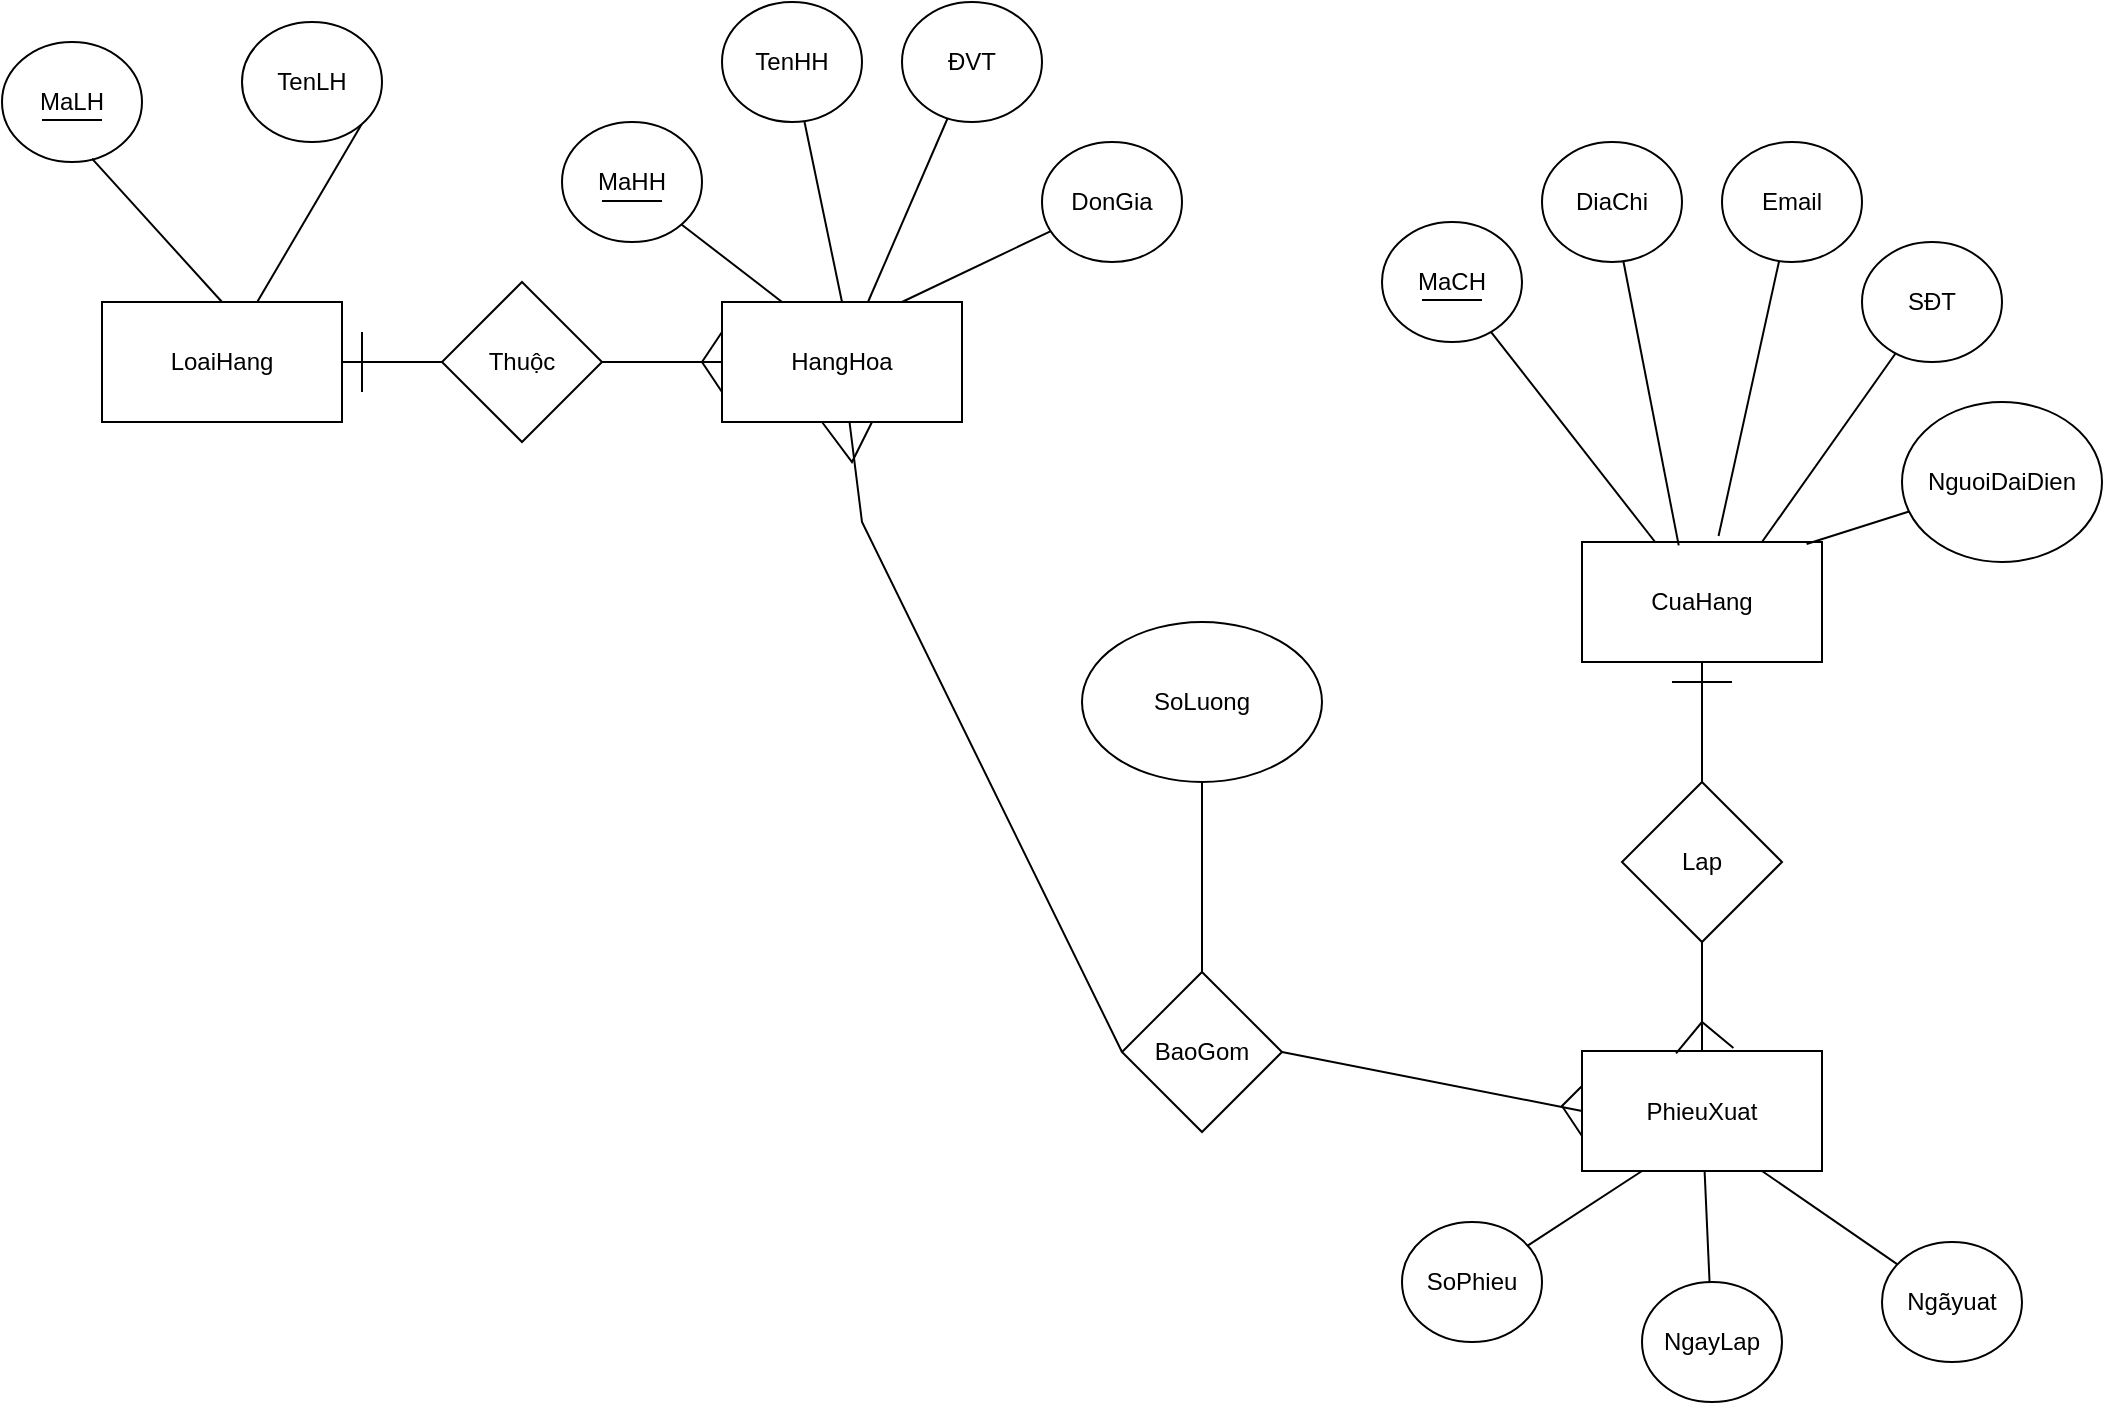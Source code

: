 <mxfile version="21.0.7" type="device"><diagram name="Page-1" id="sd65fZfdbc2yMyLcVuaa"><mxGraphModel dx="1177" dy="769" grid="1" gridSize="10" guides="1" tooltips="1" connect="1" arrows="1" fold="1" page="1" pageScale="1" pageWidth="827" pageHeight="1169" math="0" shadow="0"><root><mxCell id="0"/><mxCell id="1" parent="0"/><mxCell id="l4ED5ChJCYwHQNLrTACo-1" value="LoaiHang" style="rounded=0;whiteSpace=wrap;html=1;" vertex="1" parent="1"><mxGeometry x="60" y="210" width="120" height="60" as="geometry"/></mxCell><mxCell id="l4ED5ChJCYwHQNLrTACo-2" value="Thuộc" style="rhombus;whiteSpace=wrap;html=1;" vertex="1" parent="1"><mxGeometry x="230" y="200" width="80" height="80" as="geometry"/></mxCell><mxCell id="l4ED5ChJCYwHQNLrTACo-5" value="HangHoa" style="rounded=0;whiteSpace=wrap;html=1;" vertex="1" parent="1"><mxGeometry x="370" y="210" width="120" height="60" as="geometry"/></mxCell><mxCell id="l4ED5ChJCYwHQNLrTACo-6" value="MaLH" style="ellipse;whiteSpace=wrap;html=1;" vertex="1" parent="1"><mxGeometry x="10" y="80" width="70" height="60" as="geometry"/></mxCell><mxCell id="l4ED5ChJCYwHQNLrTACo-7" value="TenLH" style="ellipse;whiteSpace=wrap;html=1;" vertex="1" parent="1"><mxGeometry x="130" y="70" width="70" height="60" as="geometry"/></mxCell><mxCell id="l4ED5ChJCYwHQNLrTACo-8" value="MaHH" style="ellipse;whiteSpace=wrap;html=1;" vertex="1" parent="1"><mxGeometry x="290" y="120" width="70" height="60" as="geometry"/></mxCell><mxCell id="l4ED5ChJCYwHQNLrTACo-9" value="TenHH" style="ellipse;whiteSpace=wrap;html=1;" vertex="1" parent="1"><mxGeometry x="370" y="60" width="70" height="60" as="geometry"/></mxCell><mxCell id="l4ED5ChJCYwHQNLrTACo-10" value="ĐVT" style="ellipse;whiteSpace=wrap;html=1;" vertex="1" parent="1"><mxGeometry x="460" y="60" width="70" height="60" as="geometry"/></mxCell><mxCell id="l4ED5ChJCYwHQNLrTACo-11" value="DonGia" style="ellipse;whiteSpace=wrap;html=1;" vertex="1" parent="1"><mxGeometry x="530" y="130" width="70" height="60" as="geometry"/></mxCell><mxCell id="l4ED5ChJCYwHQNLrTACo-12" value="" style="endArrow=none;html=1;rounded=0;" edge="1" parent="1" source="l4ED5ChJCYwHQNLrTACo-2" target="l4ED5ChJCYwHQNLrTACo-5"><mxGeometry width="50" height="50" relative="1" as="geometry"><mxPoint x="310" y="240" as="sourcePoint"/><mxPoint x="360" y="190" as="targetPoint"/></mxGeometry></mxCell><mxCell id="l4ED5ChJCYwHQNLrTACo-13" value="" style="endArrow=none;html=1;rounded=0;entryX=0;entryY=0.5;entryDx=0;entryDy=0;exitX=1;exitY=0.5;exitDx=0;exitDy=0;" edge="1" parent="1" source="l4ED5ChJCYwHQNLrTACo-1" target="l4ED5ChJCYwHQNLrTACo-2"><mxGeometry width="50" height="50" relative="1" as="geometry"><mxPoint x="180" y="225" as="sourcePoint"/><mxPoint x="220" y="190" as="targetPoint"/></mxGeometry></mxCell><mxCell id="l4ED5ChJCYwHQNLrTACo-14" value="" style="endArrow=none;html=1;rounded=0;exitX=0.5;exitY=0;exitDx=0;exitDy=0;entryX=0.643;entryY=0.972;entryDx=0;entryDy=0;entryPerimeter=0;" edge="1" parent="1" source="l4ED5ChJCYwHQNLrTACo-1" target="l4ED5ChJCYwHQNLrTACo-6"><mxGeometry width="50" height="50" relative="1" as="geometry"><mxPoint x="10" y="175" as="sourcePoint"/><mxPoint x="60" y="125" as="targetPoint"/></mxGeometry></mxCell><mxCell id="l4ED5ChJCYwHQNLrTACo-15" value="" style="endArrow=none;html=1;rounded=0;entryX=1;entryY=1;entryDx=0;entryDy=0;" edge="1" parent="1" source="l4ED5ChJCYwHQNLrTACo-1" target="l4ED5ChJCYwHQNLrTACo-7"><mxGeometry width="50" height="50" relative="1" as="geometry"><mxPoint x="110" y="180" as="sourcePoint"/><mxPoint x="160" y="130" as="targetPoint"/></mxGeometry></mxCell><mxCell id="l4ED5ChJCYwHQNLrTACo-17" value="" style="endArrow=none;html=1;rounded=0;exitX=0.5;exitY=0;exitDx=0;exitDy=0;" edge="1" parent="1" source="l4ED5ChJCYwHQNLrTACo-5" target="l4ED5ChJCYwHQNLrTACo-9"><mxGeometry width="50" height="50" relative="1" as="geometry"><mxPoint x="462.5" y="186" as="sourcePoint"/><mxPoint x="397.5" y="114" as="targetPoint"/></mxGeometry></mxCell><mxCell id="l4ED5ChJCYwHQNLrTACo-18" value="" style="endArrow=none;html=1;rounded=0;exitX=0.25;exitY=0;exitDx=0;exitDy=0;entryX=1;entryY=1;entryDx=0;entryDy=0;" edge="1" parent="1" source="l4ED5ChJCYwHQNLrTACo-5" target="l4ED5ChJCYwHQNLrTACo-8"><mxGeometry width="50" height="50" relative="1" as="geometry"><mxPoint x="360" y="250" as="sourcePoint"/><mxPoint x="341" y="160" as="targetPoint"/></mxGeometry></mxCell><mxCell id="l4ED5ChJCYwHQNLrTACo-19" value="" style="endArrow=none;html=1;rounded=0;" edge="1" parent="1" source="l4ED5ChJCYwHQNLrTACo-5" target="l4ED5ChJCYwHQNLrTACo-10"><mxGeometry width="50" height="50" relative="1" as="geometry"><mxPoint x="450" y="230" as="sourcePoint"/><mxPoint x="431" y="140" as="targetPoint"/></mxGeometry></mxCell><mxCell id="l4ED5ChJCYwHQNLrTACo-20" value="" style="endArrow=none;html=1;rounded=0;exitX=0.75;exitY=0;exitDx=0;exitDy=0;" edge="1" parent="1" source="l4ED5ChJCYwHQNLrTACo-5" target="l4ED5ChJCYwHQNLrTACo-11"><mxGeometry width="50" height="50" relative="1" as="geometry"><mxPoint x="460" y="240" as="sourcePoint"/><mxPoint x="441" y="150" as="targetPoint"/></mxGeometry></mxCell><mxCell id="l4ED5ChJCYwHQNLrTACo-21" value="" style="endArrow=none;html=1;rounded=0;" edge="1" parent="1"><mxGeometry width="50" height="50" relative="1" as="geometry"><mxPoint x="190" y="255" as="sourcePoint"/><mxPoint x="190" y="225" as="targetPoint"/></mxGeometry></mxCell><mxCell id="l4ED5ChJCYwHQNLrTACo-23" value="" style="endArrow=none;html=1;rounded=0;entryX=0;entryY=0.25;entryDx=0;entryDy=0;exitX=0;exitY=0.75;exitDx=0;exitDy=0;" edge="1" parent="1" source="l4ED5ChJCYwHQNLrTACo-5" target="l4ED5ChJCYwHQNLrTACo-5"><mxGeometry width="50" height="50" relative="1" as="geometry"><mxPoint x="350" y="255" as="sourcePoint"/><mxPoint x="350" y="225" as="targetPoint"/><Array as="points"><mxPoint x="360" y="240"/></Array></mxGeometry></mxCell><mxCell id="l4ED5ChJCYwHQNLrTACo-24" value="CuaHang" style="rounded=0;whiteSpace=wrap;html=1;" vertex="1" parent="1"><mxGeometry x="800" y="330" width="120" height="60" as="geometry"/></mxCell><mxCell id="l4ED5ChJCYwHQNLrTACo-25" value="MaCH" style="ellipse;whiteSpace=wrap;html=1;" vertex="1" parent="1"><mxGeometry x="700" y="170" width="70" height="60" as="geometry"/></mxCell><mxCell id="l4ED5ChJCYwHQNLrTACo-26" value="DiaChi" style="ellipse;whiteSpace=wrap;html=1;" vertex="1" parent="1"><mxGeometry x="780" y="130" width="70" height="60" as="geometry"/></mxCell><mxCell id="l4ED5ChJCYwHQNLrTACo-27" value="Email" style="ellipse;whiteSpace=wrap;html=1;" vertex="1" parent="1"><mxGeometry x="870" y="130" width="70" height="60" as="geometry"/></mxCell><mxCell id="l4ED5ChJCYwHQNLrTACo-28" value="SĐT" style="ellipse;whiteSpace=wrap;html=1;" vertex="1" parent="1"><mxGeometry x="940" y="180" width="70" height="60" as="geometry"/></mxCell><mxCell id="l4ED5ChJCYwHQNLrTACo-29" value="NguoiDaiDien" style="ellipse;whiteSpace=wrap;html=1;" vertex="1" parent="1"><mxGeometry x="960" y="260" width="100" height="80" as="geometry"/></mxCell><mxCell id="l4ED5ChJCYwHQNLrTACo-32" value="" style="endArrow=none;html=1;rounded=0;exitX=0.403;exitY=0.028;exitDx=0;exitDy=0;exitPerimeter=0;" edge="1" parent="1" source="l4ED5ChJCYwHQNLrTACo-24" target="l4ED5ChJCYwHQNLrTACo-26"><mxGeometry width="50" height="50" relative="1" as="geometry"><mxPoint x="870" y="330" as="sourcePoint"/><mxPoint x="810" y="185.5" as="targetPoint"/></mxGeometry></mxCell><mxCell id="l4ED5ChJCYwHQNLrTACo-33" value="" style="endArrow=none;html=1;rounded=0;" edge="1" parent="1" source="l4ED5ChJCYwHQNLrTACo-24" target="l4ED5ChJCYwHQNLrTACo-25"><mxGeometry width="50" height="50" relative="1" as="geometry"><mxPoint x="843" y="260" as="sourcePoint"/><mxPoint x="770" y="240" as="targetPoint"/></mxGeometry></mxCell><mxCell id="l4ED5ChJCYwHQNLrTACo-35" value="" style="endArrow=none;html=1;rounded=0;exitX=0.569;exitY=-0.05;exitDx=0;exitDy=0;exitPerimeter=0;" edge="1" parent="1" source="l4ED5ChJCYwHQNLrTACo-24" target="l4ED5ChJCYwHQNLrTACo-27"><mxGeometry width="50" height="50" relative="1" as="geometry"><mxPoint x="872" y="336" as="sourcePoint"/><mxPoint x="833" y="199" as="targetPoint"/></mxGeometry></mxCell><mxCell id="l4ED5ChJCYwHQNLrTACo-36" value="" style="endArrow=none;html=1;rounded=0;exitX=0.75;exitY=0;exitDx=0;exitDy=0;" edge="1" parent="1" source="l4ED5ChJCYwHQNLrTACo-24" target="l4ED5ChJCYwHQNLrTACo-28"><mxGeometry width="50" height="50" relative="1" as="geometry"><mxPoint x="882" y="346" as="sourcePoint"/><mxPoint x="843" y="209" as="targetPoint"/></mxGeometry></mxCell><mxCell id="l4ED5ChJCYwHQNLrTACo-37" value="" style="endArrow=none;html=1;rounded=0;exitX=0.936;exitY=0.017;exitDx=0;exitDy=0;exitPerimeter=0;" edge="1" parent="1" source="l4ED5ChJCYwHQNLrTACo-24" target="l4ED5ChJCYwHQNLrTACo-29"><mxGeometry width="50" height="50" relative="1" as="geometry"><mxPoint x="892" y="356" as="sourcePoint"/><mxPoint x="853" y="219" as="targetPoint"/></mxGeometry></mxCell><mxCell id="l4ED5ChJCYwHQNLrTACo-38" value="SoLuong" style="ellipse;whiteSpace=wrap;html=1;" vertex="1" parent="1"><mxGeometry x="550" y="370" width="120" height="80" as="geometry"/></mxCell><mxCell id="l4ED5ChJCYwHQNLrTACo-39" value="" style="endArrow=none;html=1;rounded=0;exitX=0;exitY=0.5;exitDx=0;exitDy=0;" edge="1" parent="1" source="l4ED5ChJCYwHQNLrTACo-40" target="l4ED5ChJCYwHQNLrTACo-5"><mxGeometry width="50" height="50" relative="1" as="geometry"><mxPoint x="510" y="590" as="sourcePoint"/><mxPoint x="863" y="229" as="targetPoint"/><Array as="points"><mxPoint x="440" y="320"/></Array></mxGeometry></mxCell><mxCell id="l4ED5ChJCYwHQNLrTACo-40" value="BaoGom" style="rhombus;whiteSpace=wrap;html=1;" vertex="1" parent="1"><mxGeometry x="570" y="545" width="80" height="80" as="geometry"/></mxCell><mxCell id="l4ED5ChJCYwHQNLrTACo-42" value="" style="endArrow=none;html=1;rounded=0;entryX=0.5;entryY=1;entryDx=0;entryDy=0;" edge="1" parent="1" source="l4ED5ChJCYwHQNLrTACo-40" target="l4ED5ChJCYwHQNLrTACo-38"><mxGeometry width="50" height="50" relative="1" as="geometry"><mxPoint x="510" y="440" as="sourcePoint"/><mxPoint x="560" y="390" as="targetPoint"/></mxGeometry></mxCell><mxCell id="l4ED5ChJCYwHQNLrTACo-43" value="PhieuXuat" style="rounded=0;whiteSpace=wrap;html=1;" vertex="1" parent="1"><mxGeometry x="800" y="584.5" width="120" height="60" as="geometry"/></mxCell><mxCell id="l4ED5ChJCYwHQNLrTACo-44" value="NgayLap" style="ellipse;whiteSpace=wrap;html=1;" vertex="1" parent="1"><mxGeometry x="830" y="700" width="70" height="60" as="geometry"/></mxCell><mxCell id="l4ED5ChJCYwHQNLrTACo-45" value="SoPhieu" style="ellipse;whiteSpace=wrap;html=1;" vertex="1" parent="1"><mxGeometry x="710" y="670" width="70" height="60" as="geometry"/></mxCell><mxCell id="l4ED5ChJCYwHQNLrTACo-46" value="Ngãyuat" style="ellipse;whiteSpace=wrap;html=1;" vertex="1" parent="1"><mxGeometry x="950" y="680" width="70" height="60" as="geometry"/></mxCell><mxCell id="l4ED5ChJCYwHQNLrTACo-47" value="Lap" style="rhombus;whiteSpace=wrap;html=1;" vertex="1" parent="1"><mxGeometry x="820" y="450" width="80" height="80" as="geometry"/></mxCell><mxCell id="l4ED5ChJCYwHQNLrTACo-48" value="" style="endArrow=none;html=1;rounded=0;entryX=0;entryY=0.5;entryDx=0;entryDy=0;exitX=1;exitY=0.5;exitDx=0;exitDy=0;" edge="1" parent="1" source="l4ED5ChJCYwHQNLrTACo-40" target="l4ED5ChJCYwHQNLrTACo-43"><mxGeometry width="50" height="50" relative="1" as="geometry"><mxPoint x="510" y="440" as="sourcePoint"/><mxPoint x="560" y="390" as="targetPoint"/></mxGeometry></mxCell><mxCell id="l4ED5ChJCYwHQNLrTACo-49" value="" style="endArrow=none;html=1;rounded=0;" edge="1" parent="1"><mxGeometry width="50" height="50" relative="1" as="geometry"><mxPoint x="800" y="627" as="sourcePoint"/><mxPoint x="800" y="602" as="targetPoint"/><Array as="points"><mxPoint x="790" y="612"/></Array></mxGeometry></mxCell><mxCell id="l4ED5ChJCYwHQNLrTACo-51" value="" style="endArrow=none;html=1;rounded=0;" edge="1" parent="1" source="l4ED5ChJCYwHQNLrTACo-47" target="l4ED5ChJCYwHQNLrTACo-24"><mxGeometry width="50" height="50" relative="1" as="geometry"><mxPoint x="510" y="440" as="sourcePoint"/><mxPoint x="560" y="390" as="targetPoint"/></mxGeometry></mxCell><mxCell id="l4ED5ChJCYwHQNLrTACo-53" value="" style="endArrow=none;html=1;rounded=0;entryX=0.5;entryY=1;entryDx=0;entryDy=0;" edge="1" parent="1" source="l4ED5ChJCYwHQNLrTACo-43" target="l4ED5ChJCYwHQNLrTACo-47"><mxGeometry width="50" height="50" relative="1" as="geometry"><mxPoint x="870" y="550" as="sourcePoint"/><mxPoint x="859.5" y="530" as="targetPoint"/><Array as="points"/></mxGeometry></mxCell><mxCell id="l4ED5ChJCYwHQNLrTACo-54" value="" style="endArrow=none;html=1;rounded=0;entryX=0.75;entryY=1;entryDx=0;entryDy=0;" edge="1" parent="1" source="l4ED5ChJCYwHQNLrTACo-46" target="l4ED5ChJCYwHQNLrTACo-43"><mxGeometry width="50" height="50" relative="1" as="geometry"><mxPoint x="899" y="690" as="sourcePoint"/><mxPoint x="899" y="630" as="targetPoint"/></mxGeometry></mxCell><mxCell id="l4ED5ChJCYwHQNLrTACo-55" value="" style="endArrow=none;html=1;rounded=0;" edge="1" parent="1" source="l4ED5ChJCYwHQNLrTACo-44" target="l4ED5ChJCYwHQNLrTACo-43"><mxGeometry width="50" height="50" relative="1" as="geometry"><mxPoint x="840" y="700" as="sourcePoint"/><mxPoint x="850" y="680" as="targetPoint"/></mxGeometry></mxCell><mxCell id="l4ED5ChJCYwHQNLrTACo-56" value="" style="endArrow=none;html=1;rounded=0;entryX=0.25;entryY=1;entryDx=0;entryDy=0;" edge="1" parent="1" source="l4ED5ChJCYwHQNLrTACo-45" target="l4ED5ChJCYwHQNLrTACo-43"><mxGeometry width="50" height="50" relative="1" as="geometry"><mxPoint x="825" y="680" as="sourcePoint"/><mxPoint x="825" y="620" as="targetPoint"/></mxGeometry></mxCell><mxCell id="l4ED5ChJCYwHQNLrTACo-57" value="" style="endArrow=none;html=1;rounded=0;" edge="1" parent="1"><mxGeometry width="50" height="50" relative="1" as="geometry"><mxPoint x="845" y="400" as="sourcePoint"/><mxPoint x="875" y="400" as="targetPoint"/></mxGeometry></mxCell><mxCell id="l4ED5ChJCYwHQNLrTACo-58" value="" style="endArrow=none;html=1;rounded=0;" edge="1" parent="1"><mxGeometry width="50" height="50" relative="1" as="geometry"><mxPoint x="420" y="270" as="sourcePoint"/><mxPoint x="445" y="270" as="targetPoint"/><Array as="points"><mxPoint x="435" y="290"/></Array></mxGeometry></mxCell><mxCell id="l4ED5ChJCYwHQNLrTACo-59" value="" style="endArrow=none;html=1;rounded=0;entryX=0.631;entryY=-0.025;entryDx=0;entryDy=0;entryPerimeter=0;exitX=0.392;exitY=0.019;exitDx=0;exitDy=0;exitPerimeter=0;" edge="1" parent="1" source="l4ED5ChJCYwHQNLrTACo-43" target="l4ED5ChJCYwHQNLrTACo-43"><mxGeometry width="50" height="50" relative="1" as="geometry"><mxPoint x="850" y="580" as="sourcePoint"/><mxPoint x="880" y="550" as="targetPoint"/><Array as="points"><mxPoint x="860" y="570"/></Array></mxGeometry></mxCell><mxCell id="l4ED5ChJCYwHQNLrTACo-60" value="" style="endArrow=none;html=1;rounded=0;" edge="1" parent="1"><mxGeometry width="50" height="50" relative="1" as="geometry"><mxPoint x="30" y="119" as="sourcePoint"/><mxPoint x="60" y="119" as="targetPoint"/></mxGeometry></mxCell><mxCell id="l4ED5ChJCYwHQNLrTACo-61" value="" style="endArrow=none;html=1;rounded=0;" edge="1" parent="1"><mxGeometry width="50" height="50" relative="1" as="geometry"><mxPoint x="310" y="159.5" as="sourcePoint"/><mxPoint x="340" y="159.5" as="targetPoint"/></mxGeometry></mxCell><mxCell id="l4ED5ChJCYwHQNLrTACo-65" value="" style="endArrow=none;html=1;rounded=0;" edge="1" parent="1"><mxGeometry width="50" height="50" relative="1" as="geometry"><mxPoint x="720" y="209" as="sourcePoint"/><mxPoint x="750" y="209" as="targetPoint"/></mxGeometry></mxCell></root></mxGraphModel></diagram></mxfile>